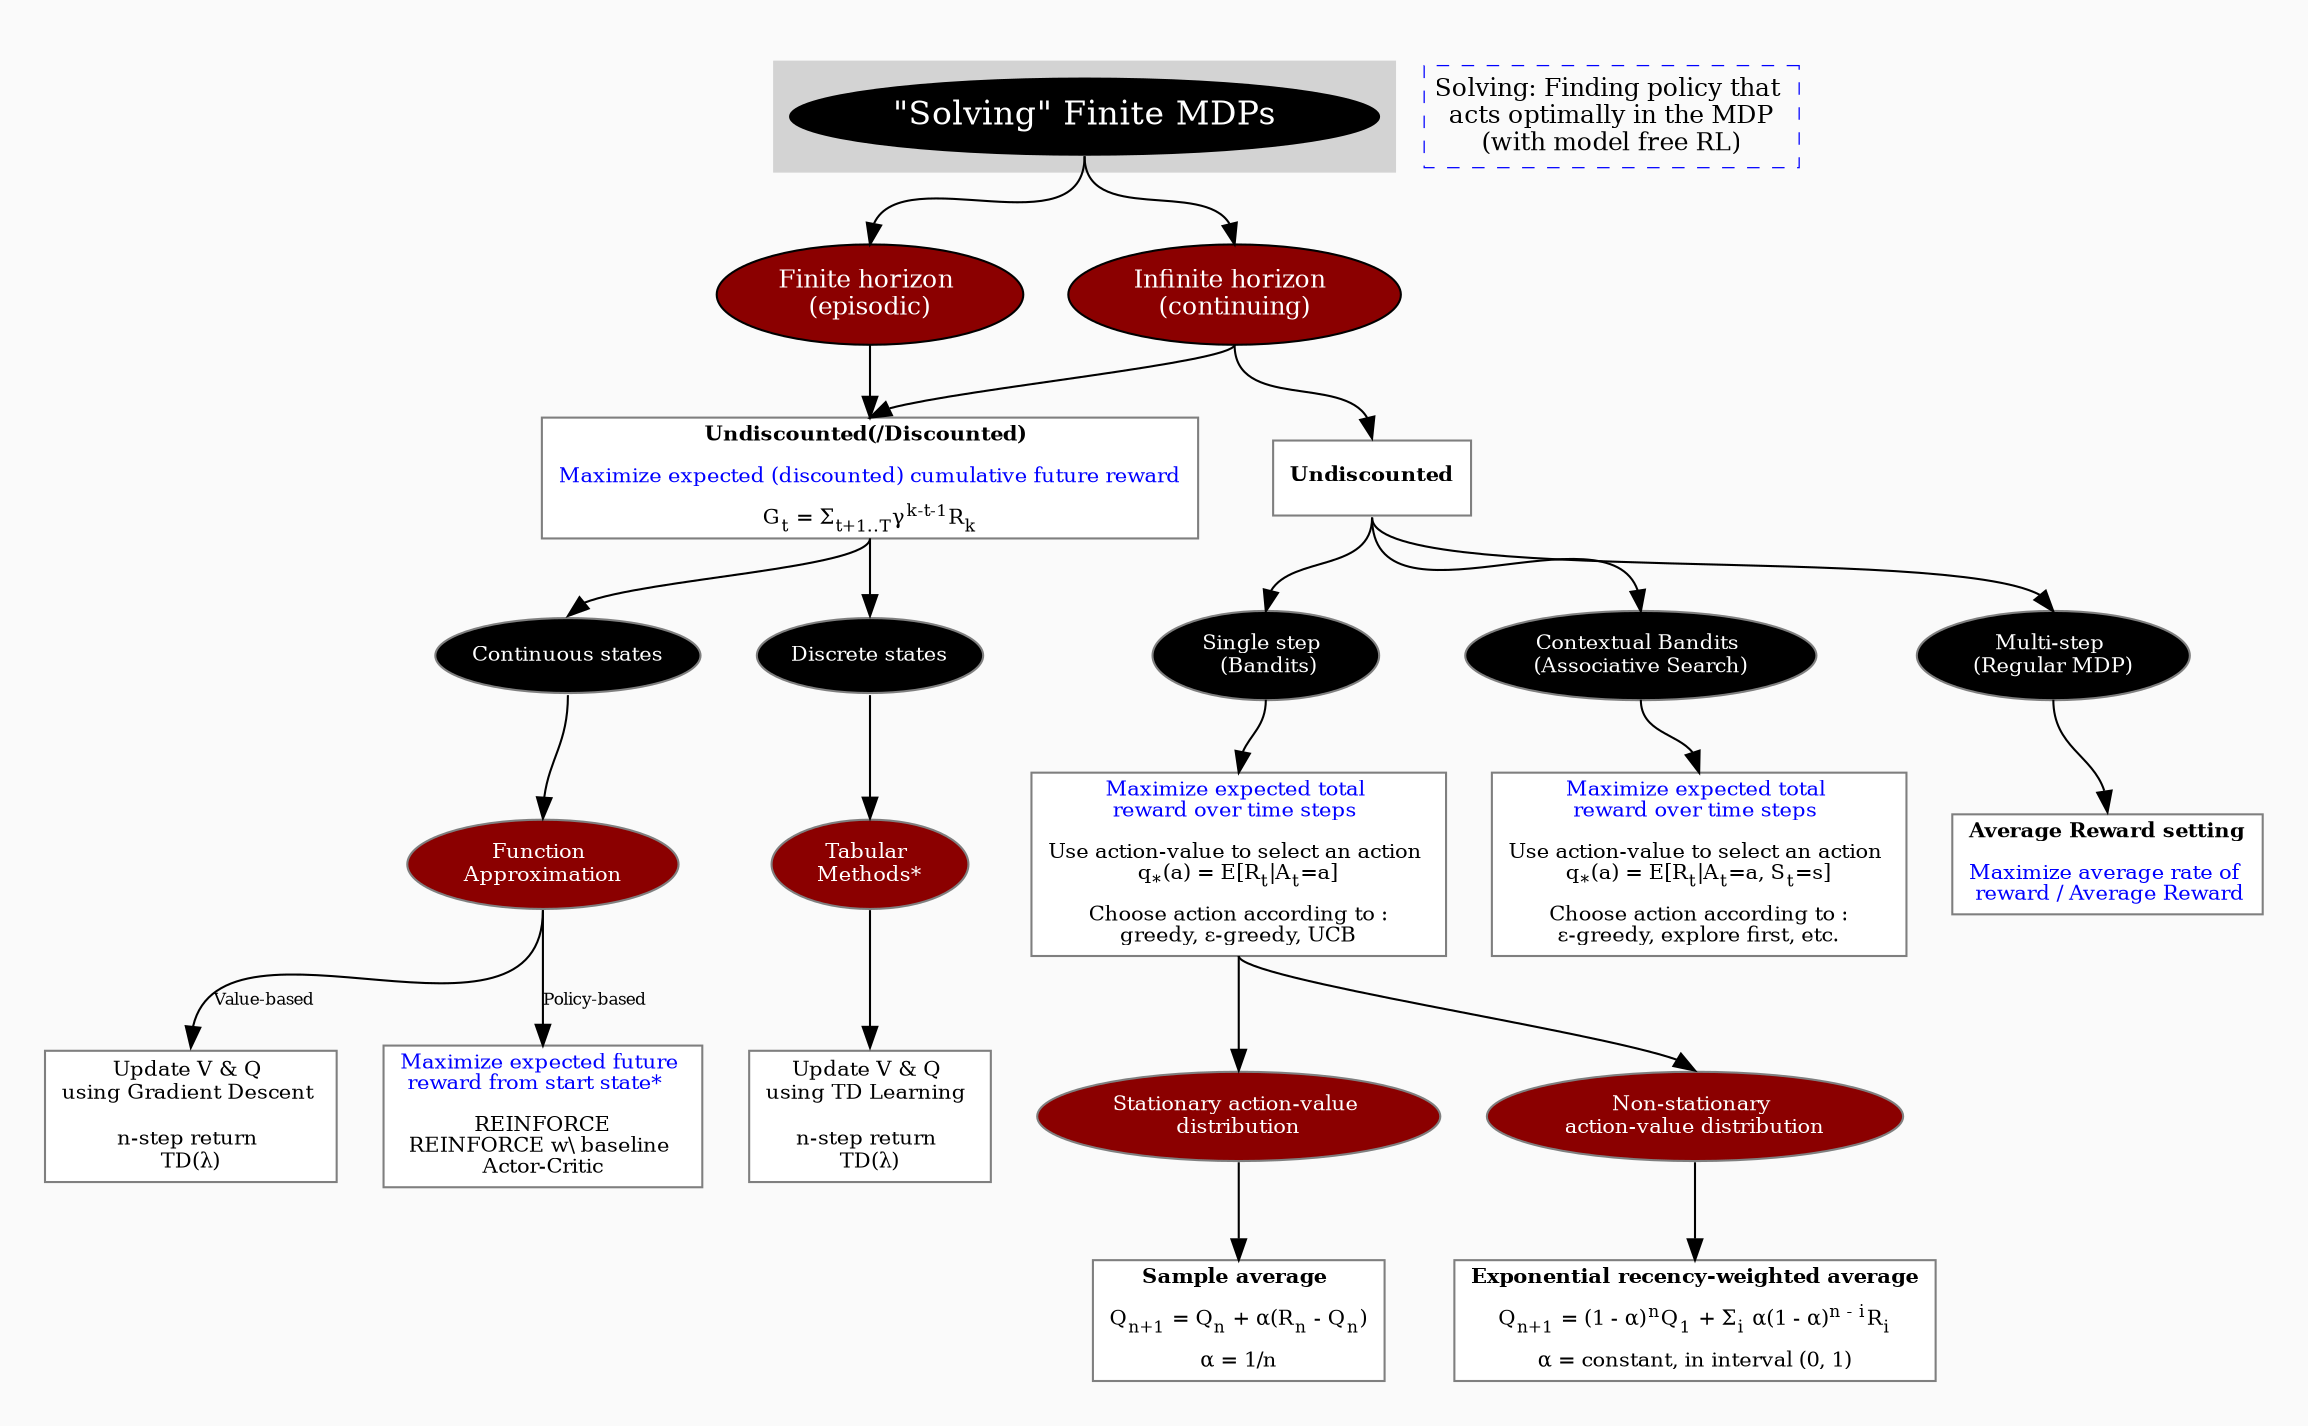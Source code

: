 digraph G {
splines=true
bgcolor=grey98
pad=0.3
style=filled
edge[minlen=2]
edge[headport=n, tailport=s, label=""]
node[style=filled, fontcolor=white]
ranksep=0.1
nodesep=0.3


// LEVEL 1
subgraph cluster_0 {
style=filled
color=lightgrey
fontsize=12
node[fillcolor=black, fontcolor=white, fontsize=16]
a1[label="\"Solving\" Finite MDPs"]
//label = "Solving \: finding policy that acts optimally\n in the MDP";
//labelloc = "b";
}


// LEVEL 2
node[fillcolor=red4, fontsize=12]
b1[label="Finite horizon \n(episodic)"]
node[fillcolor=red4, fontsize=12]
b2[label="Infinite horizon \n(continuing)"]
a1-> b1
a1-> b2


// LEVEL 3
node[fontcolor=black, fontsize=10]
node[shape=box, fillcolor=white, color=grey50]
c1[label=<<b>Undiscounted(/Discounted)</b> <br/><br/>
<font color="blue">Maximize expected (discounted) cumulative future reward</font>
<br/><br/>
G<sub>t</sub> = &Sigma;<sub>t+1..T</sub>&gamma;<sup>k-t-1</sup>R<sub>k</sub>
>]
node[shape=box, fillcolor=white, color=grey50]
c3[label=<<b>Undiscounted</b>>]
edge[headport=n, tailport=s, label="", style=filled]
b1-> c1
b2-> c1
b2-> c3


// LEVEL 4
node[style="filled", shape=ellipse, fillcolor=black, fontcolor=white, fontsize=10]
d2[label="Continuous states"]
node[style="filled", shape=ellipse, fillcolor=black, fontcolor=white, fontsize=10]
d1[label="Discrete states"]
c1-> d1
c1-> d2


// LEVEL 5
node[fillcolor=red4, fontcolor=white, fontsize=10]
e1[label="Tabular \nMethods\*"]
d1-> e1

node[fillcolor=red4, fontcolor=white, fontsize=10]
e2[label="Function \nApproximation"]
d2-> e2


// LEVEL 6
node[fillcolor=white, fontcolor=black, shape=box, fontsize=10]
f1[label="Update V & Q \nusing TD Learning \n \nn\-step return \nTD\(&lambda;\)"]
e1-> f1

node[fillcolor=white, fontcolor=black, shape=box, fontsize=10]
f2[label="Update V & Q \nusing Gradient Descent \n \nn\-step return \nTD\(&lambda;\)"]
edge[label="Value-based", fontsize=8]
e2-> f2

node[fillcolor=white, fontcolor=black, shape=box, fontsize=10]
f3[label=<
<font color="blue">Maximize expected future <br/>
reward from start state* </font> <br/><br/> REINFORCE <br/>REINFORCE w\ baseline <br/>Actor-Critic
>]
edge[label="Policy-based", fontsize=8]
e2-> f3


node[fillcolor=black, shape=ellipse, fontcolor=white, fontsize=10]
g1[label="Single step \n \(Bandits\)"]
edge[label="", minlen=2]
c3-> g1

node[fillcolor=black, shape=ellipse, fontcolor=white, fontsize=10]
g2[label="Contextual Bandits \n(Associative Search)"]
edge[label="", minlen=2]
c3-> g2

node[fillcolor=black, shape=ellipse, fontcolor=white, fontsize=10]
g3[label="Multi\-step \n\(Regular MDP\)"]
edge[label="", minlen=2]
c3-> g3


node[fillcolor=white, fontcolor=black, shape=box, fontsize=10]
h1[label=<<font color="blue">Maximize expected total <BR/>
reward over time steps </font><BR/><BR/>
Use action-value to select an action <BR/>
q<sub>*</sub>(a) = E[R<sub>t</sub>|A<sub>t</sub>=a]
<br/><br/>
Choose action according to :<br/>
greedy, &epsilon;-greedy, UCB
>]
edge[headport=n, tailport=s, label="", fontsize=8]
g1-> h1

node[fillcolor=white, fontcolor=black, shape=box, fontsize=10]
h2[label=<<font color="blue">Maximize expected total <BR/>
reward over time steps </font><BR/><BR/>
Use action-value to select an action <BR/>
q<sub>*</sub>(a) = E[R<sub>t</sub>|A<sub>t</sub>=a, S<sub>t</sub>=s]
<br/><br/>
Choose action according to :<br/>
&epsilon;-greedy, explore first, etc.
>]
edge[headport=n, tailport=s, label="", fontsize=8]
g2-> h2

node[style="filled", shape=ellipse, fillcolor=red4, fontcolor=white, fontsize=10]
i1[label="Stationary action-value \ndistribution"]
node[style="filled", shape=ellipse, fillcolor=red4, fontcolor=white, fontsize=10]
i2[label="Non-stationary \naction-value distribution"]
h1-> i1
h1-> i2

node[fillcolor=white, fontcolor=black, shape=box, fontsize=10]
j1[label=<
<B>Sample average</B> <BR/><BR/>
Q<sub>n+1</sub> = Q<sub>n</sub> + &alpha;(R<sub>n</sub> - Q<sub>n</sub>)
<BR/><BR/>
&alpha; = 1/n
>]
edge[label="", fontsize=8]
i1-> j1

node[fillcolor=white, fontcolor=black, shape=box, fontsize=10]
j2[label=<
<B>Exponential recency-weighted average</B><BR/><BR/>
Q<sub>n+1</sub> = (1 - &alpha;)<sup>n</sup>Q<sub>1</sub> + &Sigma;<sub>i</sub> &alpha;(1 - &alpha;)<sup>n - i</sup>R<sub>i</sub>
<BR/><BR/>
&alpha; = constant, in interval (0, 1)
>]
edge[label="", fontsize=8]
i2-> j2

node[fillcolor=white, fontcolor=black, shape=box, fontsize=10]
h3[label=<
<b>Average Reward setting</b>
<br/><br/>
<font color="blue">Maximize average rate of <br/> reward / Average Reward</font>
>]
edge[label="", fontsize=8]
g3-> h3

// REMARQUES EN BLEU
node[color=blue, shape=box, margin=0.07, fontcolor=black, fontsize=12, style="dashed", penwidth=0.6]
//edge[color=blue, arrowhead="none", xlabel="", style="dashed", penwidth=0.6]
 r1[label="Solving: Finding policy that \n acts optimally in the MDP \n(with model free RL)"]
// {rank=same;->r1}
// {rank=same;r1->[dir=back]}

}